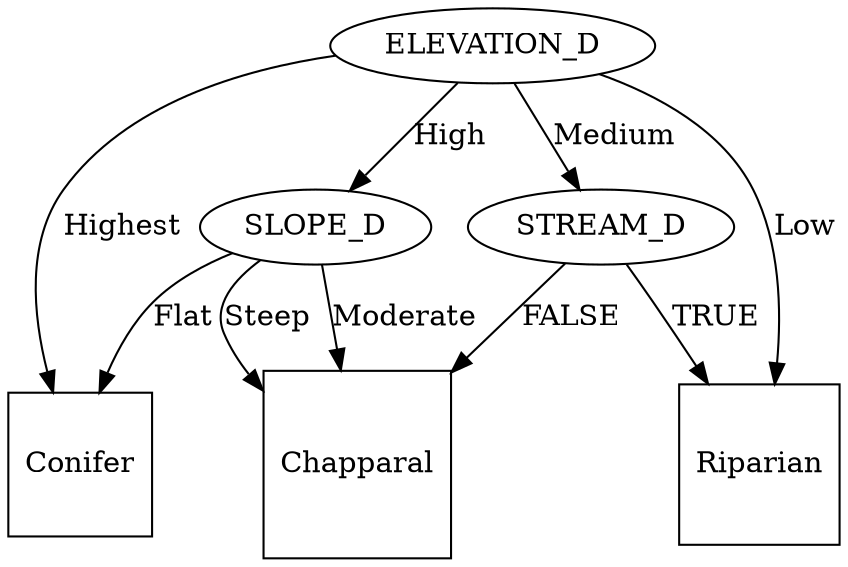 digraph "Decision Tree of vegetation" {
	rankdir=TB size="8,5"
	node [shape=ellipse]
	0 [label=ELEVATION_D]
	1 [label=SLOPE_D]
	0 -> 1 [label=High]
	1 [label=SLOPE_D]
	Chapparal [shape=square]
	1 -> Chapparal [label=Steep]
	Chapparal [shape=square]
	1 -> Chapparal [label=Moderate]
	Conifer [shape=square]
	1 -> Conifer [label=Flat]
	Riparian [shape=square]
	0 -> Riparian [label=Low]
	11 [label=STREAM_D]
	0 -> 11 [label=Medium]
	11 [label=STREAM_D]
	Chapparal [shape=square]
	11 -> Chapparal [label=FALSE]
	Riparian [shape=square]
	11 -> Riparian [label=TRUE]
	Conifer [shape=square]
	0 -> Conifer [label=Highest]
}
